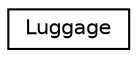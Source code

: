 digraph "Graphical Class Hierarchy"
{
 // LATEX_PDF_SIZE
  edge [fontname="Helvetica",fontsize="10",labelfontname="Helvetica",labelfontsize="10"];
  node [fontname="Helvetica",fontsize="10",shape=record];
  rankdir="LR";
  Node0 [label="Luggage",height=0.2,width=0.4,color="black", fillcolor="white", style="filled",URL="$classLuggage.html",tooltip=" "];
}
